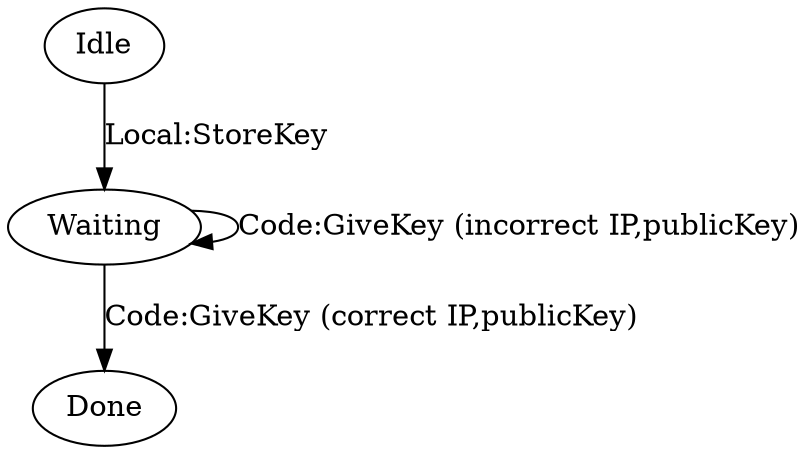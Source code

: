 // -*- java -*-
//
// This is the FSA for the remote server.
//
// To convert to server.jpg type
//
//   % dot -Tjpg localServer.dot -o localServer.jpg
//
// Get 'dot' from http://www.graphviz.org
//
// @author jpalm
// @created Wed May 16 14:30:27 2007
// --------------------------------------------------

digraph G {

  Idle -> Waiting   [ label="Local:StoreKey" ];

  Waiting -> Done       [ label="Code:GiveKey (correct IP,publicKey)" ];
  Waiting -> Waiting    [ label="Code:GiveKey (incorrect IP,publicKey)" ];

}
